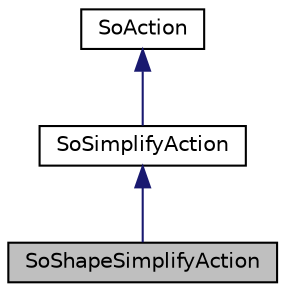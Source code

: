 digraph "SoShapeSimplifyAction"
{
 // LATEX_PDF_SIZE
  edge [fontname="Helvetica",fontsize="10",labelfontname="Helvetica",labelfontsize="10"];
  node [fontname="Helvetica",fontsize="10",shape=record];
  Node1 [label="SoShapeSimplifyAction",height=0.2,width=0.4,color="black", fillcolor="grey75", style="filled", fontcolor="black",tooltip="The SoShapeSimplifyAction class replaces complex primitives with simplified polygon representations."];
  Node2 -> Node1 [dir="back",color="midnightblue",fontsize="10",style="solid",fontname="Helvetica"];
  Node2 [label="SoSimplifyAction",height=0.2,width=0.4,color="black", fillcolor="white", style="filled",URL="$classSoSimplifyAction.html",tooltip="The SoSimplifyAction class is the base class for the simplify action classes."];
  Node3 -> Node2 [dir="back",color="midnightblue",fontsize="10",style="solid",fontname="Helvetica"];
  Node3 [label="SoAction",height=0.2,width=0.4,color="black", fillcolor="white", style="filled",URL="$classSoAction.html",tooltip="The SoAction class is the base class for all traversal actions."];
}
